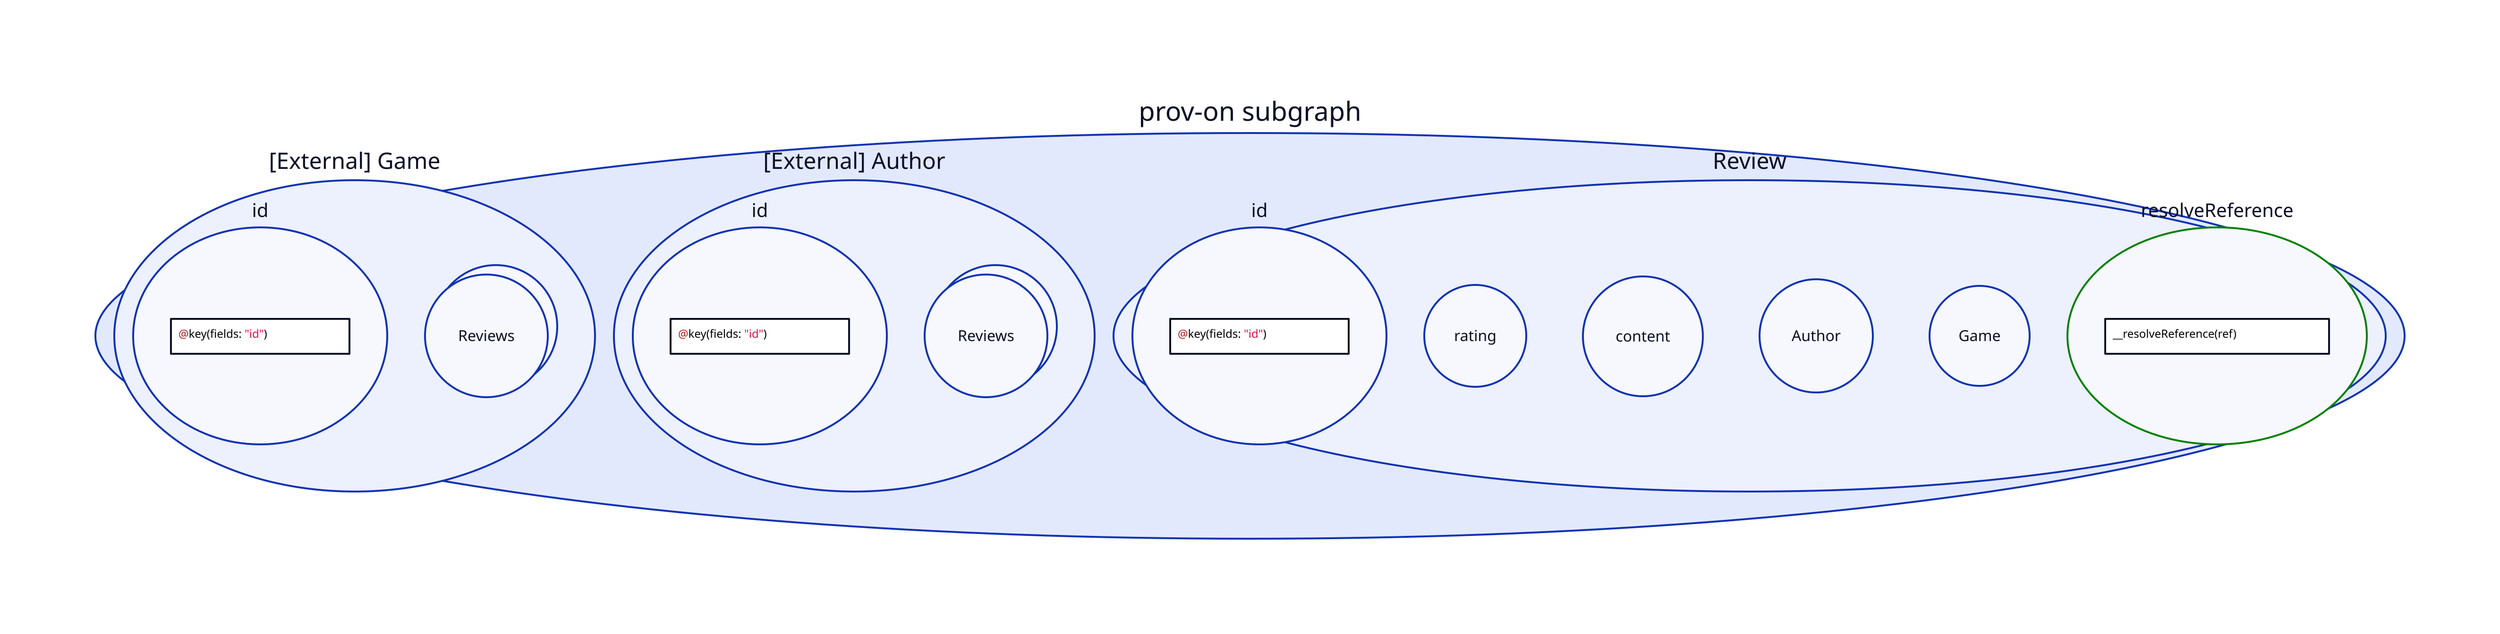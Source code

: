 #  _ __  _ __ _____   __      ___  _ __  
# | '_ \| '__/ _ \ \ / /____ / _ \| '_ \ 
# | |_) | | | (_) \ V /_____| (_) | | | |
# | .__/|_|  \___/ \_/       \___/|_| |_|
# |_|                                    

prov-on subgraph: {
  shape: circle
  "[External] Game": {
    shape: circle
    id: {
      key: |javascript
        @key(fields: "id")
      |
    }
    id.shape: circle
    reviews: "Reviews"
    reviews.shape: circle
    reviews.style.multiple: true
  }
  "[External] Author": {
    shape: circle
    id: {
      key: |javascript
        @key(fields: "id")
      |
    }
    id.shape: circle
    reviews: "Reviews"
    reviews.shape: circle
    reviews.style.multiple: true
  }

  "Review": {
    shape: circle
    id: {
      key: |javascript
        @key(fields: "id")
      |
    }
    id.shape: circle
    rating: rating
    rating.shape: circle
    content: content
    content.shape: circle
    author: Author
    author.shape: circle
    game: Game
    game.shape: circle
    resolveReference: {
      shape: circle
      style: {
        stroke: green
      }
      fn: |javascript
        __resolveReference(ref)
      |
    }
  }
}
